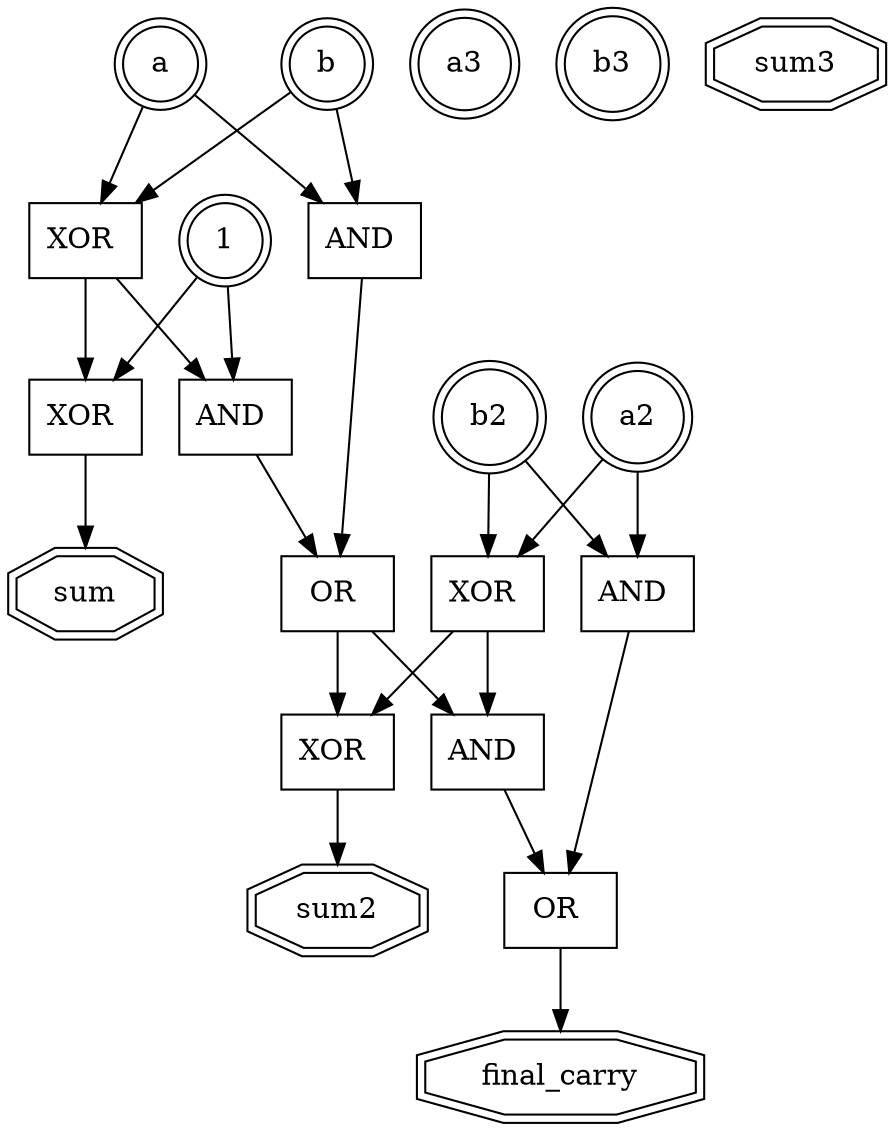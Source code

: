digraph {
	0 [label=a shape=doublecircle]
	1 [label=b shape=doublecircle]
	2 [label=a2 shape=doublecircle]
	3 [label=b2 shape=doublecircle]
	4 [label=a3 shape=doublecircle]
	5 [label=b3 shape=doublecircle]
	6 [label=sum shape=doubleoctagon]
	7 [label=sum2 shape=doubleoctagon]
	8 [label=sum3 shape=doubleoctagon]
	9 [label=final_carry shape=doubleoctagon]
	10 [label=1 shape=doublecircle]
	11 [label="XOR " shape=rectangle]
	0 -> 11
	1 -> 11
	12 [label="AND " shape=rectangle]
	0 -> 12
	1 -> 12
	13 [label="XOR " shape=rectangle]
	11 -> 13
	10 -> 13
	13 -> 6
	14 [label="AND " shape=rectangle]
	11 -> 14
	10 -> 14
	15 [label="OR " shape=rectangle]
	12 -> 15
	14 -> 15
	16 [label="XOR " shape=rectangle]
	2 -> 16
	3 -> 16
	17 [label="AND " shape=rectangle]
	2 -> 17
	3 -> 17
	18 [label="XOR " shape=rectangle]
	16 -> 18
	15 -> 18
	18 -> 7
	19 [label="AND " shape=rectangle]
	16 -> 19
	15 -> 19
	20 [label="OR " shape=rectangle]
	17 -> 20
	19 -> 20
	20 -> 9
}
